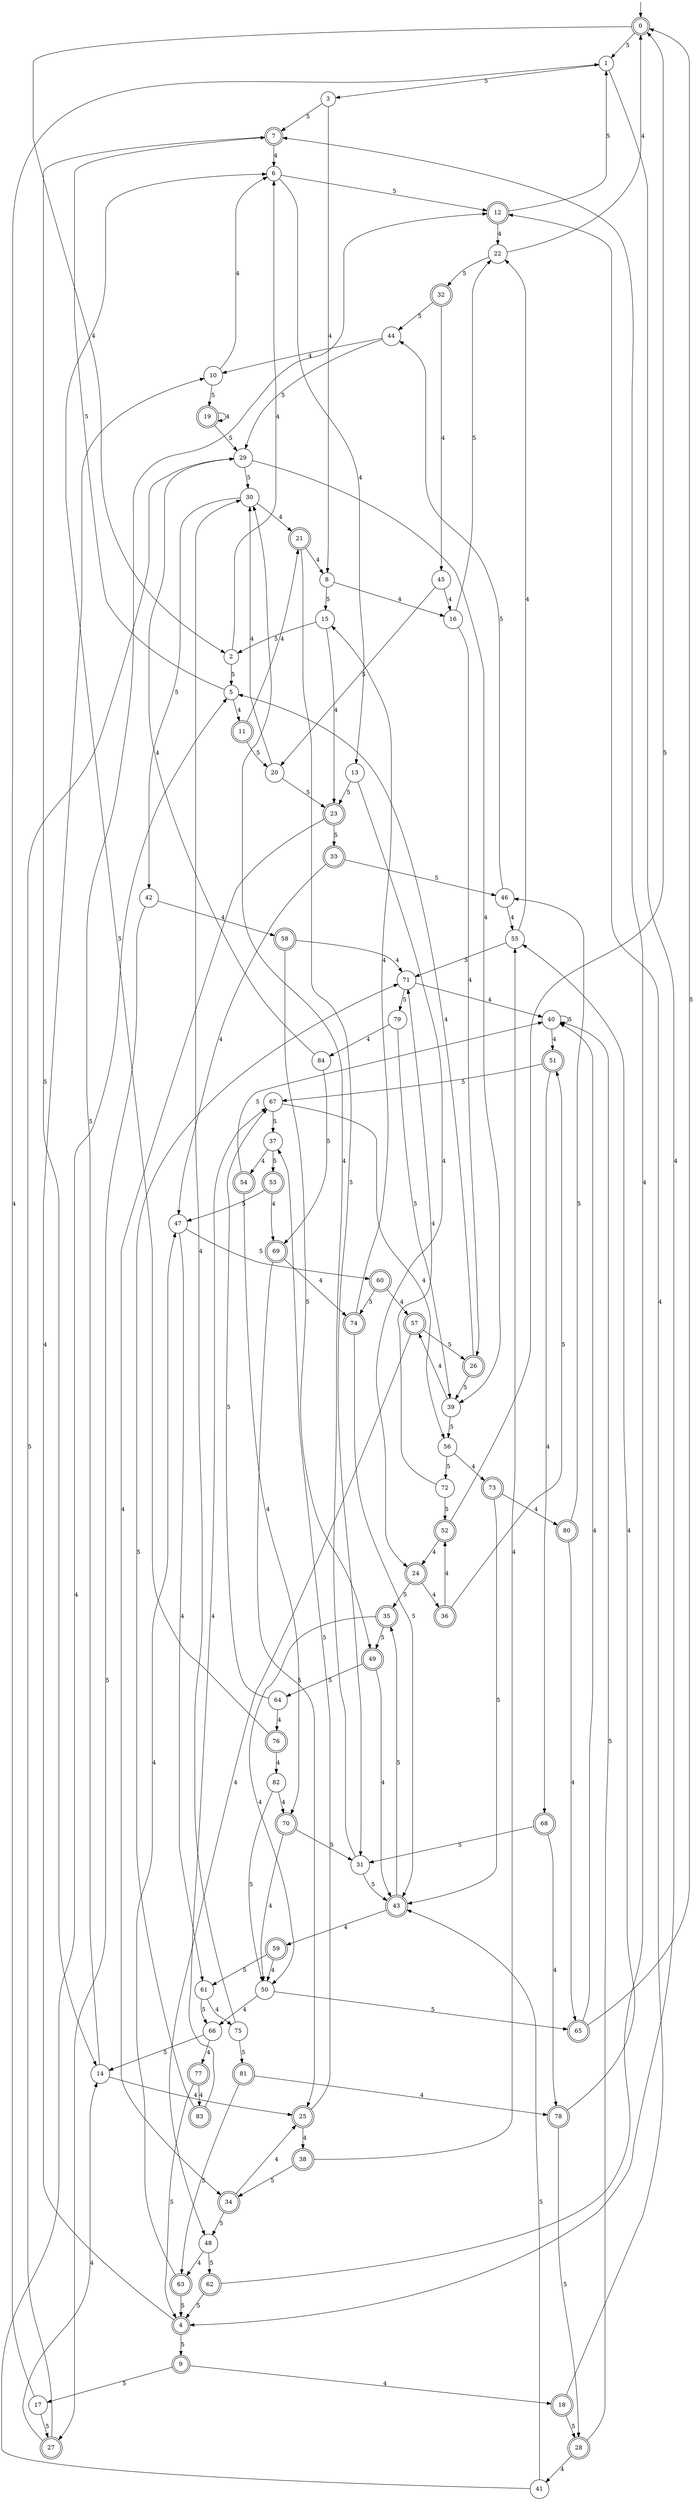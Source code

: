 digraph g {

	s0 [shape="doublecircle" label="0"];
	s1 [shape="circle" label="1"];
	s2 [shape="circle" label="2"];
	s3 [shape="circle" label="3"];
	s4 [shape="doublecircle" label="4"];
	s5 [shape="circle" label="5"];
	s6 [shape="circle" label="6"];
	s7 [shape="doublecircle" label="7"];
	s8 [shape="circle" label="8"];
	s9 [shape="doublecircle" label="9"];
	s10 [shape="circle" label="10"];
	s11 [shape="doublecircle" label="11"];
	s12 [shape="doublecircle" label="12"];
	s13 [shape="circle" label="13"];
	s14 [shape="circle" label="14"];
	s15 [shape="circle" label="15"];
	s16 [shape="circle" label="16"];
	s17 [shape="circle" label="17"];
	s18 [shape="doublecircle" label="18"];
	s19 [shape="doublecircle" label="19"];
	s20 [shape="circle" label="20"];
	s21 [shape="doublecircle" label="21"];
	s22 [shape="circle" label="22"];
	s23 [shape="doublecircle" label="23"];
	s24 [shape="doublecircle" label="24"];
	s25 [shape="doublecircle" label="25"];
	s26 [shape="doublecircle" label="26"];
	s27 [shape="doublecircle" label="27"];
	s28 [shape="doublecircle" label="28"];
	s29 [shape="circle" label="29"];
	s30 [shape="circle" label="30"];
	s31 [shape="circle" label="31"];
	s32 [shape="doublecircle" label="32"];
	s33 [shape="doublecircle" label="33"];
	s34 [shape="doublecircle" label="34"];
	s35 [shape="doublecircle" label="35"];
	s36 [shape="doublecircle" label="36"];
	s37 [shape="circle" label="37"];
	s38 [shape="doublecircle" label="38"];
	s39 [shape="circle" label="39"];
	s40 [shape="circle" label="40"];
	s41 [shape="circle" label="41"];
	s42 [shape="circle" label="42"];
	s43 [shape="doublecircle" label="43"];
	s44 [shape="circle" label="44"];
	s45 [shape="circle" label="45"];
	s46 [shape="circle" label="46"];
	s47 [shape="circle" label="47"];
	s48 [shape="circle" label="48"];
	s49 [shape="doublecircle" label="49"];
	s50 [shape="circle" label="50"];
	s51 [shape="doublecircle" label="51"];
	s52 [shape="doublecircle" label="52"];
	s53 [shape="doublecircle" label="53"];
	s54 [shape="doublecircle" label="54"];
	s55 [shape="circle" label="55"];
	s56 [shape="circle" label="56"];
	s57 [shape="doublecircle" label="57"];
	s58 [shape="doublecircle" label="58"];
	s59 [shape="doublecircle" label="59"];
	s60 [shape="doublecircle" label="60"];
	s61 [shape="circle" label="61"];
	s62 [shape="doublecircle" label="62"];
	s63 [shape="doublecircle" label="63"];
	s64 [shape="circle" label="64"];
	s65 [shape="doublecircle" label="65"];
	s66 [shape="circle" label="66"];
	s67 [shape="circle" label="67"];
	s68 [shape="doublecircle" label="68"];
	s69 [shape="doublecircle" label="69"];
	s70 [shape="doublecircle" label="70"];
	s71 [shape="circle" label="71"];
	s72 [shape="circle" label="72"];
	s73 [shape="doublecircle" label="73"];
	s74 [shape="doublecircle" label="74"];
	s75 [shape="circle" label="75"];
	s76 [shape="doublecircle" label="76"];
	s77 [shape="doublecircle" label="77"];
	s78 [shape="doublecircle" label="78"];
	s79 [shape="circle" label="79"];
	s80 [shape="doublecircle" label="80"];
	s81 [shape="doublecircle" label="81"];
	s82 [shape="circle" label="82"];
	s83 [shape="doublecircle" label="83"];
	s84 [shape="circle" label="84"];
	s0 -> s1 [label="5"];
	s0 -> s2 [label="4"];
	s1 -> s3 [label="5"];
	s1 -> s4 [label="4"];
	s2 -> s5 [label="5"];
	s2 -> s6 [label="4"];
	s3 -> s7 [label="5"];
	s3 -> s8 [label="4"];
	s4 -> s9 [label="5"];
	s4 -> s10 [label="4"];
	s5 -> s7 [label="5"];
	s5 -> s11 [label="4"];
	s6 -> s12 [label="5"];
	s6 -> s13 [label="4"];
	s7 -> s14 [label="5"];
	s7 -> s6 [label="4"];
	s8 -> s15 [label="5"];
	s8 -> s16 [label="4"];
	s9 -> s17 [label="5"];
	s9 -> s18 [label="4"];
	s10 -> s19 [label="5"];
	s10 -> s6 [label="4"];
	s11 -> s20 [label="5"];
	s11 -> s21 [label="4"];
	s12 -> s1 [label="5"];
	s12 -> s22 [label="4"];
	s13 -> s23 [label="5"];
	s13 -> s24 [label="4"];
	s14 -> s12 [label="5"];
	s14 -> s25 [label="4"];
	s15 -> s2 [label="5"];
	s15 -> s23 [label="4"];
	s16 -> s22 [label="5"];
	s16 -> s26 [label="4"];
	s17 -> s27 [label="5"];
	s17 -> s1 [label="4"];
	s18 -> s28 [label="5"];
	s18 -> s12 [label="4"];
	s19 -> s29 [label="5"];
	s19 -> s19 [label="4"];
	s20 -> s23 [label="5"];
	s20 -> s30 [label="4"];
	s21 -> s31 [label="5"];
	s21 -> s8 [label="4"];
	s22 -> s32 [label="5"];
	s22 -> s0 [label="4"];
	s23 -> s33 [label="5"];
	s23 -> s34 [label="4"];
	s24 -> s35 [label="5"];
	s24 -> s36 [label="4"];
	s25 -> s37 [label="5"];
	s25 -> s38 [label="4"];
	s26 -> s39 [label="5"];
	s26 -> s5 [label="4"];
	s27 -> s29 [label="5"];
	s27 -> s14 [label="4"];
	s28 -> s40 [label="5"];
	s28 -> s41 [label="4"];
	s29 -> s30 [label="5"];
	s29 -> s39 [label="4"];
	s30 -> s42 [label="5"];
	s30 -> s21 [label="4"];
	s31 -> s43 [label="5"];
	s31 -> s30 [label="4"];
	s32 -> s44 [label="5"];
	s32 -> s45 [label="4"];
	s33 -> s46 [label="5"];
	s33 -> s47 [label="4"];
	s34 -> s48 [label="5"];
	s34 -> s25 [label="4"];
	s35 -> s49 [label="5"];
	s35 -> s50 [label="4"];
	s36 -> s51 [label="5"];
	s36 -> s52 [label="4"];
	s37 -> s53 [label="5"];
	s37 -> s54 [label="4"];
	s38 -> s34 [label="5"];
	s38 -> s55 [label="4"];
	s39 -> s56 [label="5"];
	s39 -> s57 [label="4"];
	s40 -> s40 [label="5"];
	s40 -> s51 [label="4"];
	s41 -> s43 [label="5"];
	s41 -> s5 [label="4"];
	s42 -> s27 [label="5"];
	s42 -> s58 [label="4"];
	s43 -> s35 [label="5"];
	s43 -> s59 [label="4"];
	s44 -> s29 [label="5"];
	s44 -> s10 [label="4"];
	s45 -> s20 [label="5"];
	s45 -> s16 [label="4"];
	s46 -> s44 [label="5"];
	s46 -> s55 [label="4"];
	s47 -> s60 [label="5"];
	s47 -> s61 [label="4"];
	s48 -> s62 [label="5"];
	s48 -> s63 [label="4"];
	s49 -> s64 [label="5"];
	s49 -> s43 [label="4"];
	s50 -> s65 [label="5"];
	s50 -> s66 [label="4"];
	s51 -> s67 [label="5"];
	s51 -> s68 [label="4"];
	s52 -> s0 [label="5"];
	s52 -> s24 [label="4"];
	s53 -> s47 [label="5"];
	s53 -> s69 [label="4"];
	s54 -> s40 [label="5"];
	s54 -> s70 [label="4"];
	s55 -> s71 [label="5"];
	s55 -> s22 [label="4"];
	s56 -> s72 [label="5"];
	s56 -> s73 [label="4"];
	s57 -> s26 [label="5"];
	s57 -> s48 [label="4"];
	s58 -> s49 [label="5"];
	s58 -> s71 [label="4"];
	s59 -> s61 [label="5"];
	s59 -> s50 [label="4"];
	s60 -> s74 [label="5"];
	s60 -> s57 [label="4"];
	s61 -> s66 [label="5"];
	s61 -> s75 [label="4"];
	s62 -> s4 [label="5"];
	s62 -> s7 [label="4"];
	s63 -> s4 [label="5"];
	s63 -> s47 [label="4"];
	s64 -> s67 [label="5"];
	s64 -> s76 [label="4"];
	s65 -> s0 [label="5"];
	s65 -> s40 [label="4"];
	s66 -> s14 [label="5"];
	s66 -> s77 [label="4"];
	s67 -> s37 [label="5"];
	s67 -> s56 [label="4"];
	s68 -> s31 [label="5"];
	s68 -> s78 [label="4"];
	s69 -> s25 [label="5"];
	s69 -> s74 [label="4"];
	s70 -> s31 [label="5"];
	s70 -> s50 [label="4"];
	s71 -> s79 [label="5"];
	s71 -> s40 [label="4"];
	s72 -> s52 [label="5"];
	s72 -> s71 [label="4"];
	s73 -> s43 [label="5"];
	s73 -> s80 [label="4"];
	s74 -> s43 [label="5"];
	s74 -> s15 [label="4"];
	s75 -> s81 [label="5"];
	s75 -> s30 [label="4"];
	s76 -> s6 [label="5"];
	s76 -> s82 [label="4"];
	s77 -> s4 [label="5"];
	s77 -> s83 [label="4"];
	s78 -> s28 [label="5"];
	s78 -> s55 [label="4"];
	s79 -> s39 [label="5"];
	s79 -> s84 [label="4"];
	s80 -> s46 [label="5"];
	s80 -> s65 [label="4"];
	s81 -> s63 [label="5"];
	s81 -> s78 [label="4"];
	s82 -> s50 [label="5"];
	s82 -> s70 [label="4"];
	s83 -> s71 [label="5"];
	s83 -> s67 [label="4"];
	s84 -> s69 [label="5"];
	s84 -> s29 [label="4"];

__start0 [label="" shape="none" width="0" height="0"];
__start0 -> s0;

}
